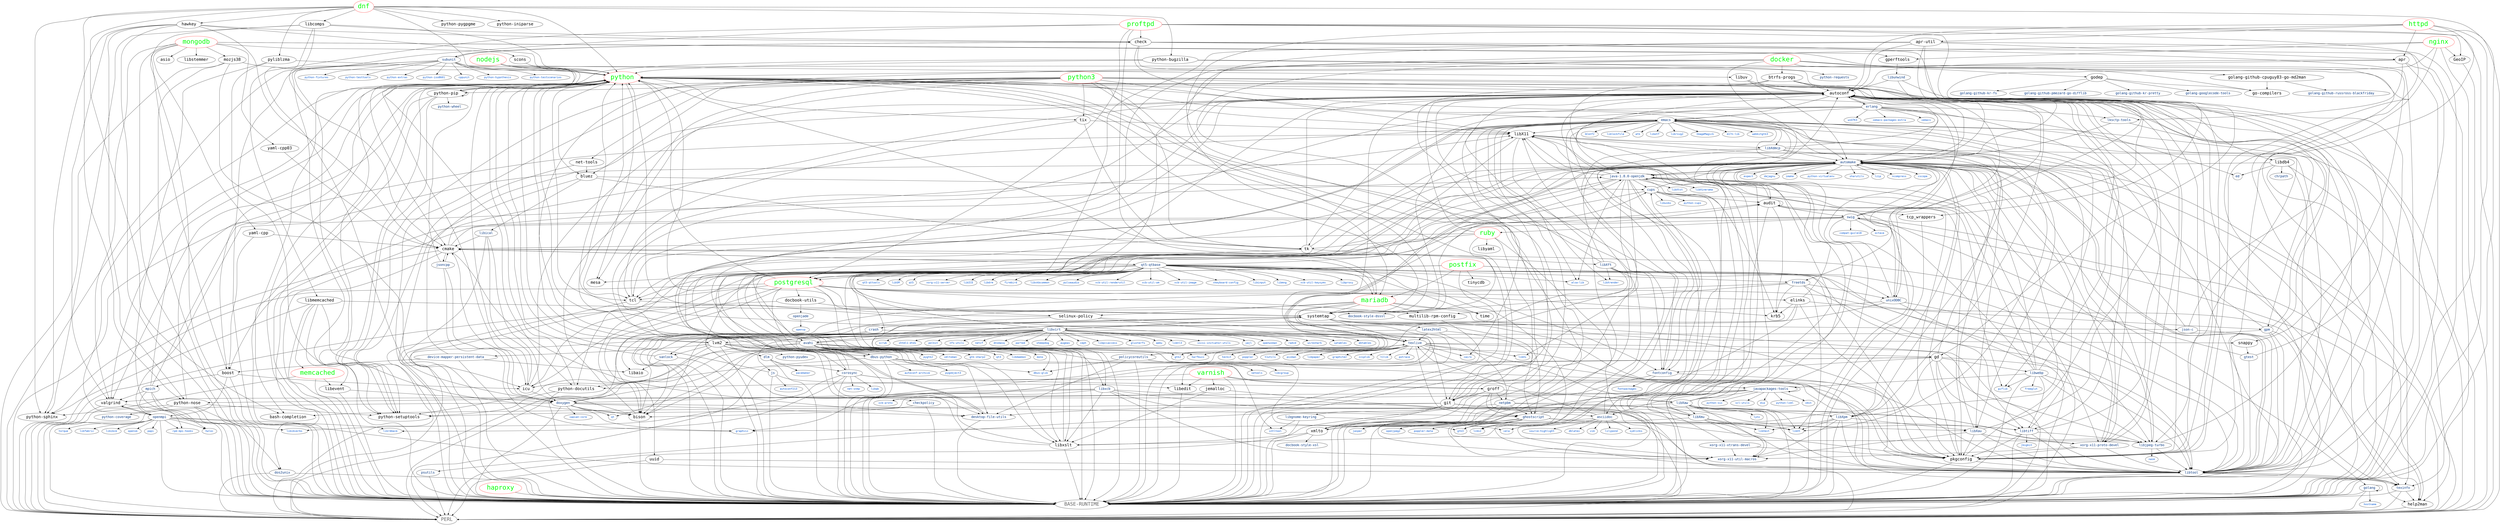 strict digraph G {
node [fontname=monospace];
	"nodejs" [color=red,fontcolor=green,fontsize=40];
	"python" [color=red,fontcolor=green,fontsize=40];
	"mongodb" [color=red,fontcolor=green,fontsize=40];
	"nginx" [color=red,fontcolor=green,fontsize=40];
	"mariadb" [color=red,fontcolor=green,fontsize=40];
	"ruby" [color=red,fontcolor=green,fontsize=40];
	"python3" [color=red,fontcolor=green,fontsize=40];
	"haproxy" [color=red,fontcolor=green,fontsize=40];
	"httpd" [color=red,fontcolor=green,fontsize=40];
	"varnish" [color=red,fontcolor=green,fontsize=40];
	"dnf" [color=red,fontcolor=green,fontsize=40];
	"postgresql" [color=red,fontcolor=green,fontsize=40];
	"postfix" [color=red,fontcolor=green,fontsize=40];
	"proftpd" [color=red,fontcolor=green,fontsize=40];
	"docker" [color=red,fontcolor=green,fontsize=40];
	"memcached" [color=red,fontcolor=green,fontsize=40];
	"BASE-RUNTIME" [fontcolor="#666666",fontsize=30];
	"haproxy" -> "BASE-RUNTIME";
	"haproxy" -> "BASE-RUNTIME";
	"haproxy" -> "BASE-RUNTIME";
	"haproxy" -> "BASE-RUNTIME";
	"haproxy" -> "BASE-RUNTIME";
	"httpd" -> "BASE-RUNTIME";
	"httpd" -> "BASE-RUNTIME";
	"autoconf" [fontsize=25];
	"httpd" -> "autoconf";
	"PERL" [fontcolor="#666666",fontsize=30];
	"httpd" -> "PERL";
	"apr" [fontsize=25];
	"httpd" -> "apr";
	"httpd" -> "BASE-RUNTIME";
	"httpd" -> "BASE-RUNTIME";
	"httpd" -> "BASE-RUNTIME";
	"pkgconfig" [fontsize=25];
	"httpd" -> "pkgconfig";
	"httpd" -> "PERL";
	"apr-util" [fontsize=25];
	"httpd" -> "apr-util";
	"httpd" -> "BASE-RUNTIME";
	"httpd" -> "BASE-RUNTIME";
	"httpd" -> "BASE-RUNTIME";
	"httpd" -> "BASE-RUNTIME";
	"xmlto" [fontsize=25];
	"httpd" -> "xmlto";
	"varnish" -> "BASE-RUNTIME";
	"varnish" -> "BASE-RUNTIME";
	"groff" [fontsize=25];
	"varnish" -> "groff";
	"libedit" [fontsize=25];
	"varnish" -> "libedit";
	"varnish" -> "BASE-RUNTIME";
	"varnish" -> "BASE-RUNTIME";
	"varnish" -> "pkgconfig";
	"varnish" -> "BASE-RUNTIME";
	"python-docutils" [fontsize=25];
	"varnish" -> "python-docutils";
	"jemalloc" [fontsize=25];
	"varnish" -> "jemalloc";
	"python-sphinx" [fontsize=25];
	"dnf" -> "python-sphinx";
	"python-pygpgme" [fontsize=25];
	"dnf" -> "python-pygpgme";
	"cmake" [fontsize=25];
	"dnf" -> "cmake";
	"libcomps" [fontsize=25];
	"dnf" -> "libcomps";
	"dnf" -> "python";
	"bash-completion" [fontsize=25];
	"dnf" -> "bash-completion";
	"dnf" -> "BASE-RUNTIME";
	"dnf" -> "BASE-RUNTIME";
	"pyliblzma" [fontsize=25];
	"dnf" -> "pyliblzma";
	"python-nose" [fontsize=25];
	"dnf" -> "python-nose";
	"hawkey" [fontsize=25];
	"dnf" -> "hawkey";
	"dnf" -> "BASE-RUNTIME";
	"python-iniparse" [fontsize=25];
	"dnf" -> "python-iniparse";
	"dnf" -> "BASE-RUNTIME";
	"python-bugzilla" [fontsize=25];
	"dnf" -> "python-bugzilla";
	"dnf" -> "BASE-RUNTIME";
	"krb5" [fontsize=25];
	"postgresql" -> "krb5";
	"postgresql" -> "PERL";
	"postgresql" -> "BASE-RUNTIME";
	"tcl" [fontsize=25];
	"postgresql" -> "tcl";
	"libxslt" [fontsize=25];
	"postgresql" -> "libxslt";
	"postgresql" -> "PERL";
	"uuid" [fontsize=25];
	"postgresql" -> "uuid";
	"postgresql" -> "BASE-RUNTIME";
	"postgresql" -> "BASE-RUNTIME";
	"postgresql" -> "PERL";
	"postgresql" -> "BASE-RUNTIME";
	"postgresql" -> "BASE-RUNTIME";
	"postgresql" -> "BASE-RUNTIME";
	"systemtap" [fontsize=25];
	"postgresql" -> "systemtap";
	"postgresql" -> "python";
	"postgresql" -> "BASE-RUNTIME";
	"postgresql" -> "BASE-RUNTIME";
	"postgresql" -> "BASE-RUNTIME";
	"multilib-rpm-config" [fontsize=25];
	"postgresql" -> "multilib-rpm-config";
	"postgresql" -> "BASE-RUNTIME";
	"postgresql" -> "BASE-RUNTIME";
	"postgresql" -> "BASE-RUNTIME";
	"docbook-utils" [fontsize=25];
	"postgresql" -> "docbook-utils";
	"postgresql" -> "BASE-RUNTIME";
	"postgresql" -> "BASE-RUNTIME";
	"bison" [fontsize=25];
	"postgresql" -> "bison";
	"elinks" [fontsize=25];
	"postgresql" -> "elinks";
	"help2man" [fontsize=25];
	"postgresql" -> "help2man";
	"postgresql" -> "BASE-RUNTIME";
	"postfix" -> "BASE-RUNTIME";
	"postfix" -> "BASE-RUNTIME";
	"postfix" -> "postgresql";
	"postfix" -> "PERL";
	"postfix" -> "BASE-RUNTIME";
	"postfix" -> "BASE-RUNTIME";
	"postfix" -> "BASE-RUNTIME";
	"postfix" -> "BASE-RUNTIME";
	"postfix" -> "BASE-RUNTIME";
	"postfix" -> "pkgconfig";
	"postfix" -> "BASE-RUNTIME";
	"postfix" -> "mariadb";
	"tinycdb" [fontsize=25];
	"postfix" -> "tinycdb";
	"icu" [fontsize=25];
	"postfix" -> "icu";
	"nodejs" -> "BASE-RUNTIME";
	"nodejs" -> "python";
	"nodejs" -> "BASE-RUNTIME";
	"nodejs" -> "BASE-RUNTIME";
	"libuv" [fontsize=25];
	"nodejs" -> "libuv";
	"nodejs" -> "icu";
	"python" -> "BASE-RUNTIME";
	"python" -> "BASE-RUNTIME";
	"libX11" [fontsize=25];
	"python" -> "libX11";
	"valgrind" [fontsize=25];
	"python" -> "valgrind";
	"python" -> "tcl";
	"bluez" [fontsize=25];
	"python" -> "bluez";
	"python" -> "BASE-RUNTIME";
	"python" -> "BASE-RUNTIME";
	"mesa" [fontsize=25];
	"python" -> "mesa";
	"python" -> "BASE-RUNTIME";
	"tix" [fontsize=25];
	"python" -> "tix";
	"python" -> "BASE-RUNTIME";
	"python" -> "pkgconfig";
	"tk" [fontsize=25];
	"python" -> "tk";
	"python" -> "BASE-RUNTIME";
	"python-setuptools" [fontsize=25];
	"python" -> "python-setuptools";
	"python" -> "systemtap";
	"python" -> "BASE-RUNTIME";
	"python" -> "BASE-RUNTIME";
	"python" -> "BASE-RUNTIME";
	"python" -> "BASE-RUNTIME";
	"python" -> "BASE-RUNTIME";
	"python-pip" [fontsize=25];
	"python" -> "python-pip";
	"python" -> "BASE-RUNTIME";
	"python" -> "BASE-RUNTIME";
	"python" -> "autoconf";
	"python" -> "BASE-RUNTIME";
	"asio" [fontsize=25];
	"mongodb" -> "asio";
	"mongodb" -> "BASE-RUNTIME";
	"mongodb" -> "BASE-RUNTIME";
	"mongodb" -> "BASE-RUNTIME";
	"mongodb" -> "valgrind";
	"mongodb" -> "BASE-RUNTIME";
	"yaml-cpp03" [fontsize=25];
	"mongodb" -> "yaml-cpp03";
	"mongodb" -> "BASE-RUNTIME";
	"mongodb" -> "BASE-RUNTIME";
	"scons" [fontsize=25];
	"mongodb" -> "scons";
	"snappy" [fontsize=25];
	"mongodb" -> "snappy";
	"libstemmer" [fontsize=25];
	"mongodb" -> "libstemmer";
	"yaml-cpp" [fontsize=25];
	"mongodb" -> "yaml-cpp";
	"gperftools" [fontsize=25];
	"mongodb" -> "gperftools";
	"boost" [fontsize=25];
	"mongodb" -> "boost";
	"mozjs38" [fontsize=25];
	"mongodb" -> "mozjs38";
	"nginx" -> "BASE-RUNTIME";
	"nginx" -> "BASE-RUNTIME";
	"GeoIP" [fontsize=25];
	"nginx" -> "GeoIP";
	"nginx" -> "BASE-RUNTIME";
	"nginx" -> "BASE-RUNTIME";
	"nginx" -> "PERL";
	"gd" [fontsize=25];
	"nginx" -> "gd";
	"nginx" -> "gperftools";
	"nginx" -> "libxslt";
	"memcached" -> "PERL";
	"memcached" -> "PERL";
	"memcached" -> "BASE-RUNTIME";
	"memcached" -> "BASE-RUNTIME";
	"libevent" [fontsize=25];
	"memcached" -> "libevent";
	"memcached" -> "PERL";
	"audit" [fontsize=25];
	"docker" -> "audit";
	"docker" -> "BASE-RUNTIME";
	"git" [fontsize=25];
	"docker" -> "git";
	"godep" [fontsize=25];
	"docker" -> "godep";
	"docker" -> "BASE-RUNTIME";
	"golang-github-cpuguy83-go-md2man" [fontsize=25];
	"docker" -> "golang-github-cpuguy83-go-md2man";
	"lvm2" [fontsize=25];
	"docker" -> "lvm2";
	"docker" -> "BASE-RUNTIME";
	"go-compilers" [fontsize=25];
	"docker" -> "go-compilers";
	"docker" -> "BASE-RUNTIME";
	"btrfs-progs" [fontsize=25];
	"docker" -> "btrfs-progs";
	"docker" -> "BASE-RUNTIME";
	"selinux-policy" [fontsize=25];
	"docker" -> "selinux-policy";
	"docker" -> "BASE-RUNTIME";
	"mariadb" -> "PERL";
	"mariadb" -> "PERL";
	"mariadb" -> "PERL";
	"mariadb" -> "BASE-RUNTIME";
	"mariadb" -> "BASE-RUNTIME";
	"mariadb" -> "PERL";
	"mariadb" -> "cmake";
	"mariadb" -> "PERL";
	"mariadb" -> "PERL";
	"mariadb" -> "BASE-RUNTIME";
	"mariadb" -> "BASE-RUNTIME";
	"libaio" [fontsize=25];
	"mariadb" -> "libaio";
	"mariadb" -> "PERL";
	"mariadb" -> "systemtap";
	"mariadb" -> "BASE-RUNTIME";
	"mariadb" -> "PERL";
	"mariadb" -> "PERL";
	"mariadb" -> "PERL";
	"mariadb" -> "multilib-rpm-config";
	"mariadb" -> "selinux-policy";
	"mariadb" -> "libedit";
	"mariadb" -> "BASE-RUNTIME";
	"mariadb" -> "BASE-RUNTIME";
	"time" [fontsize=25];
	"mariadb" -> "time";
	"ruby" -> "BASE-RUNTIME";
	"ruby" -> "git";
	"ruby" -> "cmake";
	"libyaml" [fontsize=25];
	"ruby" -> "libyaml";
	"ruby" -> "BASE-RUNTIME";
	"ruby" -> "systemtap";
	"ruby" -> "tk";
	"ruby" -> "BASE-RUNTIME";
	"ruby" -> "BASE-RUNTIME";
	"ruby" -> "autoconf";
	"ruby" -> "BASE-RUNTIME";
	"python3" -> "BASE-RUNTIME";
	"python3" -> "BASE-RUNTIME";
	"python3" -> "BASE-RUNTIME";
	"python3" -> "libX11";
	"python3" -> "valgrind";
	"python3" -> "BASE-RUNTIME";
	"python3" -> "tcl";
	"python3" -> "bluez";
	"python3" -> "BASE-RUNTIME";
	"python3" -> "BASE-RUNTIME";
	"python3" -> "mesa";
	"python3" -> "BASE-RUNTIME";
	"python3" -> "tix";
	"python3" -> "BASE-RUNTIME";
	"python3" -> "pkgconfig";
	"python3" -> "tk";
	"python3" -> "BASE-RUNTIME";
	"python3" -> "python-setuptools";
	"python3" -> "systemtap";
	"python3" -> "BASE-RUNTIME";
	"python3" -> "BASE-RUNTIME";
	"python3" -> "BASE-RUNTIME";
	"python3" -> "BASE-RUNTIME";
	"libdb4" [fontsize=25];
	"python3" -> "libdb4";
	"python3" -> "python-pip";
	"python3" -> "BASE-RUNTIME";
	"python3" -> "BASE-RUNTIME";
	"net-tools" [fontsize=25];
	"python3" -> "net-tools";
	"python3" -> "autoconf";
	"python3" -> "BASE-RUNTIME";
	"proftpd" -> "BASE-RUNTIME";
	"proftpd" -> "BASE-RUNTIME";
	"proftpd" -> "BASE-RUNTIME";
	"proftpd" -> "postgresql";
	"proftpd" -> "PERL";
	"proftpd" -> "BASE-RUNTIME";
	"proftpd" -> "GeoIP";
	"proftpd" -> "BASE-RUNTIME";
	"tcp_wrappers" [fontsize=25];
	"proftpd" -> "tcp_wrappers";
	"proftpd" -> "pkgconfig";
	"proftpd" -> "BASE-RUNTIME";
	"check" [fontsize=25];
	"proftpd" -> "check";
	"proftpd" -> "PERL";
	"proftpd" -> "BASE-RUNTIME";
	"proftpd" -> "BASE-RUNTIME";
	"proftpd" -> "mariadb";
	"proftpd" -> "BASE-RUNTIME";
	"libmemcached" [fontsize=25];
	"proftpd" -> "libmemcached";
	"proftpd" -> "BASE-RUNTIME";
	"lvm2" -> "BASE-RUNTIME";
	"lvm2" -> "python-setuptools";
	"lvm2" -> "BASE-RUNTIME";
	"lvm2" -> "BASE-RUNTIME";
	"lvm2" -> "BASE-RUNTIME";
	"python-pyudev" [fontcolor="#003380",fontsize=20];
	"lvm2" -> "python-pyudev";
	"device-mapper-persistent-data" [fontcolor="#003380",fontsize=20];
	"lvm2" -> "device-mapper-persistent-data";
	"lvm2" -> "pkgconfig";
	"dlm" [fontcolor="#003380",fontsize=20];
	"lvm2" -> "dlm";
	"lvm2" -> "python";
	"lvm2" -> "BASE-RUNTIME";
	"corosync" [fontcolor="#003380",fontsize=20];
	"lvm2" -> "corosync";
	"dbus-python" [fontcolor="#003380",fontsize=20];
	"lvm2" -> "dbus-python";
	"sanlock" [fontcolor="#003380",fontsize=20];
	"lvm2" -> "sanlock";
	"lvm2" -> "BASE-RUNTIME";
	"lvm2" -> "BASE-RUNTIME";
	"lvm2" -> "BASE-RUNTIME";
	"apr" -> "python";
	"apr" -> "BASE-RUNTIME";
	"apr" -> "autoconf";
	"libtool" [fontcolor="#003380",fontsize=20];
	"apr" -> "libtool";
	"lksctp-tools" [fontcolor="#003380",fontsize=20];
	"apr" -> "lksctp-tools";
	"hawkey" -> "python-sphinx";
	"hawkey" -> "BASE-RUNTIME";
	"hawkey" -> "BASE-RUNTIME";
	"hawkey" -> "cmake";
	"hawkey" -> "BASE-RUNTIME";
	"hawkey" -> "python";
	"hawkey" -> "BASE-RUNTIME";
	"hawkey" -> "valgrind";
	"hawkey" -> "python-nose";
	"hawkey" -> "BASE-RUNTIME";
	"hawkey" -> "check";
	"hawkey" -> "BASE-RUNTIME";
	"libXdmcp" [fontcolor="#003380",fontsize=20];
	"libX11" -> "libXdmcp";
	"xorg-x11-util-macros" [fontcolor="#003380",fontsize=20];
	"libX11" -> "xorg-x11-util-macros";
	"xorg-x11-proto-devel" [fontcolor="#003380",fontsize=20];
	"libX11" -> "xorg-x11-proto-devel";
	"libxcb" [fontcolor="#003380",fontsize=20];
	"libX11" -> "libxcb";
	"xorg-x11-xtrans-devel" [fontcolor="#003380",fontsize=20];
	"libX11" -> "xorg-x11-xtrans-devel";
	"libX11" -> "PERL";
	"libXau" [fontcolor="#003380",fontsize=20];
	"libX11" -> "libXau";
	"tcp_wrappers" -> "BASE-RUNTIME";
	"audit" -> "krb5";
	"audit" -> "audit";
	"audit" -> "BASE-RUNTIME";
	"audit" -> "BASE-RUNTIME";
	"audit" -> "python";
	"swig" [fontcolor="#003380",fontsize=20];
	"audit" -> "swig";
	"audit" -> "tcp_wrappers";
	"golang" [fontcolor="#003380",fontsize=20];
	"audit" -> "golang";
	"audit" -> "BASE-RUNTIME";
	"audit" -> "BASE-RUNTIME";
	"audit" -> "BASE-RUNTIME";
	"tcl" -> "BASE-RUNTIME";
	"tcl" -> "systemtap";
	"tcl" -> "autoconf";
	"gd" -> "BASE-RUNTIME";
	"gd" -> "libX11";
	"gd" -> "PERL";
	"libtiff" [fontcolor="#003380",fontsize=20];
	"gd" -> "libtiff";
	"libjpeg-turbo" [fontcolor="#003380",fontsize=20];
	"gd" -> "libjpeg-turbo";
	"gd" -> "BASE-RUNTIME";
	"gd" -> "pkgconfig";
	"gd" -> "BASE-RUNTIME";
	"gd" -> "PERL";
	"gd" -> "BASE-RUNTIME";
	"libXpm" [fontcolor="#003380",fontsize=20];
	"gd" -> "libXpm";
	"libwebp" [fontcolor="#003380",fontsize=20];
	"gd" -> "libwebp";
	"gd" -> "libtool";
	"fontconfig" [fontcolor="#003380",fontsize=20];
	"gd" -> "fontconfig";
	"python-nose" -> "python-sphinx";
	"python-nose" -> "python-setuptools";
	"python-nose" -> "python";
	"python-coverage" [fontcolor="#003380",fontsize=20];
	"python-nose" -> "python-coverage";
	"dos2unix" [fontcolor="#003380",fontsize=20];
	"python-nose" -> "dos2unix";
	"python-nose" -> "BASE-RUNTIME";
	"libunwind" [fontcolor="#003380",fontsize=20];
	"gperftools" -> "libunwind";
	"libxslt" -> "python";
	"libxslt" -> "BASE-RUNTIME";
	"libxslt" -> "autoconf";
	"libxslt" -> "BASE-RUNTIME";
	"automake" [fontcolor="#003380",fontsize=20];
	"libxslt" -> "automake";
	"jemalloc" -> "libxslt";
	"jemalloc" -> "valgrind";
	"jemalloc" -> "PERL";
	"subunit" [fontcolor="#003380",fontsize=20];
	"check" -> "subunit";
	"check" -> "pkgconfig";
	"check" -> "automake";
	"check" -> "libtool";
	"check" -> "autoconf";
	"texinfo" [fontcolor="#003380",fontsize=20];
	"check" -> "texinfo";
	"git" -> "BASE-RUNTIME";
	"git" -> "BASE-RUNTIME";
	"git" -> "BASE-RUNTIME";
	"git" -> "PERL";
	"libgnome-keyring" [fontcolor="#003380",fontsize=20];
	"git" -> "libgnome-keyring";
	"git" -> "python";
	"git" -> "BASE-RUNTIME";
	"asciidoc" [fontcolor="#003380",fontsize=20];
	"git" -> "asciidoc";
	"git" -> "BASE-RUNTIME";
	"git" -> "BASE-RUNTIME";
	"git" -> "PERL";
	"emacs" [fontcolor="#003380",fontsize=20];
	"git" -> "emacs";
	"git" -> "bash-completion";
	"git" -> "BASE-RUNTIME";
	"desktop-file-utils" [fontcolor="#003380",fontsize=20];
	"git" -> "desktop-file-utils";
	"git" -> "BASE-RUNTIME";
	"git" -> "PERL";
	"git" -> "PERL";
	"git" -> "xmlto";
	"cmake" -> "python-sphinx";
	"cmake" -> "BASE-RUNTIME";
	"cmake" -> "BASE-RUNTIME";
	"cmake" -> "BASE-RUNTIME";
	"cmake" -> "libX11";
	"cmake" -> "BASE-RUNTIME";
	"jsoncpp" [fontcolor="#003380",fontsize=20];
	"cmake" -> "jsoncpp";
	"cmake" -> "BASE-RUNTIME";
	"cmake" -> "BASE-RUNTIME";
	"cmake" -> "emacs";
	"cmake" -> "desktop-file-utils";
	"cmake" -> "BASE-RUNTIME";
	"cmake" -> "BASE-RUNTIME";
	"cmake" -> "BASE-RUNTIME";
	"qt5-qtbase" [fontcolor="#003380",fontsize=20];
	"cmake" -> "qt5-qtbase";
	"uuid" -> "PERL";
	"uuid" -> "PERL";
	"uuid" -> "PERL";
	"uuid" -> "PERL";
	"uuid" -> "libtool";
	"uuid" -> "PERL";
	"golang-github-russross-blackfriday" [fontcolor="#003380",fontsize=20];
	"golang-github-cpuguy83-go-md2man" -> "golang-github-russross-blackfriday";
	"golang-github-cpuguy83-go-md2man" -> "go-compilers";
	"libcomps" -> "python-sphinx";
	"libcomps" -> "BASE-RUNTIME";
	"doxygen" [fontcolor="#003380",fontsize=20];
	"libcomps" -> "doxygen";
	"libcomps" -> "cmake";
	"libcomps" -> "python";
	"libcomps" -> "BASE-RUNTIME";
	"libcomps" -> "BASE-RUNTIME";
	"libcomps" -> "check";
	"libcomps" -> "BASE-RUNTIME";
	"yaml-cpp03" -> "cmake";
	"pkgconfig" -> "BASE-RUNTIME";
	"pkgconfig" -> "autoconf";
	"pkgconfig" -> "libtool";
	"pkgconfig" -> "BASE-RUNTIME";
	"pkgconfig" -> "automake";
	"btrfs-progs" -> "BASE-RUNTIME";
	"btrfs-progs" -> "BASE-RUNTIME";
	"btrfs-progs" -> "asciidoc";
	"btrfs-progs" -> "BASE-RUNTIME";
	"btrfs-progs" -> "BASE-RUNTIME";
	"btrfs-progs" -> "BASE-RUNTIME";
	"btrfs-progs" -> "autoconf";
	"btrfs-progs" -> "xmlto";
	"btrfs-progs" -> "automake";
	"scons" -> "python";
	"gtest" [fontcolor="#003380",fontsize=20];
	"snappy" -> "gtest";
	"tk" -> "autoconf";
	"tk" -> "tcl";
	"tk" -> "libX11";
	"libXft" [fontcolor="#003380",fontsize=20];
	"tk" -> "libXft";
	"groff" -> "git";
	"libXmu" [fontcolor="#003380",fontsize=20];
	"groff" -> "libXmu";
	"psutils" [fontcolor="#003380",fontsize=20];
	"groff" -> "psutils";
	"netpbm" [fontcolor="#003380",fontsize=20];
	"groff" -> "netpbm";
	"ghostscript" [fontcolor="#003380",fontsize=20];
	"groff" -> "ghostscript";
	"libXaw" [fontcolor="#003380",fontsize=20];
	"groff" -> "libXaw";
	"boost" -> "BASE-RUNTIME";
	"boost" -> "python";
	"boost" -> "BASE-RUNTIME";
	"boost" -> "BASE-RUNTIME";
	"boost" -> "BASE-RUNTIME";
	"openmpi" [fontcolor="#003380",fontsize=20];
	"boost" -> "openmpi";
	"boost" -> "icu";
	"mpich" [fontcolor="#003380",fontsize=20];
	"boost" -> "mpich";
	"boost" -> "BASE-RUNTIME";
	"xmlto" -> "BASE-RUNTIME";
	"xmlto" -> "BASE-RUNTIME";
	"docbook-style-xsl" [fontcolor="#003380",fontsize=20];
	"xmlto" -> "docbook-style-xsl";
	"xmlto" -> "libxslt";
	"libmemcached" -> "python-sphinx";
	"libmemcached" -> "BASE-RUNTIME";
	"libmemcached" -> "systemtap";
	"libmemcached" -> "BASE-RUNTIME";
	"libmemcached" -> "bison";
	"libmemcached" -> "libevent";
	"libmemcached" -> "memcached";
	"yaml-cpp" -> "cmake";
	"yaml-cpp" -> "boost";
	"systemtap" -> "BASE-RUNTIME";
	"systemtap" -> "ghostscript";
	"crash" [fontcolor="#003380",fontsize=20];
	"systemtap" -> "crash";
	"latex2html" [fontcolor="#003380",fontsize=20];
	"systemtap" -> "latex2html";
	"systemtap" -> "BASE-RUNTIME";
	"systemtap" -> "BASE-RUNTIME";
	"systemtap" -> "BASE-RUNTIME";
	"systemtap" -> "BASE-RUNTIME";
	"systemtap" -> "pkgconfig";
	"systemtap" -> "BASE-RUNTIME";
	"libvirt" [fontcolor="#003380",fontsize=20];
	"systemtap" -> "libvirt";
	"systemtap" -> "BASE-RUNTIME";
	"json-c" [fontcolor="#003380",fontsize=20];
	"systemtap" -> "json-c";
	"systemtap" -> "emacs";
	"java-1.8.0-openjdk" [fontcolor="#003380",fontsize=20];
	"systemtap" -> "java-1.8.0-openjdk";
	"javapackages-tools" [fontcolor="#003380",fontsize=20];
	"systemtap" -> "javapackages-tools";
	"avahi" [fontcolor="#003380",fontsize=20];
	"systemtap" -> "avahi";
	"systemtap" -> "BASE-RUNTIME";
	"systemtap" -> "BASE-RUNTIME";
	"systemtap" -> "BASE-RUNTIME";
	"texlive" [fontcolor="#003380",fontsize=20];
	"systemtap" -> "texlive";
	"elinks" -> "krb5";
	"gpm" [fontcolor="#003380",fontsize=20];
	"elinks" -> "gpm";
	"elinks" -> "BASE-RUNTIME";
	"elinks" -> "BASE-RUNTIME";
	"elinks" -> "BASE-RUNTIME";
	"elinks" -> "BASE-RUNTIME";
	"elinks" -> "BASE-RUNTIME";
	"elinks" -> "pkgconfig";
	"js" [fontcolor="#003380",fontsize=20];
	"elinks" -> "js";
	"elinks" -> "BASE-RUNTIME";
	"elinks" -> "automake";
	"GeoIP" -> "BASE-RUNTIME";
	"GeoIP" -> "BASE-RUNTIME";
	"GeoIP" -> "BASE-RUNTIME";
	"GeoIP" -> "BASE-RUNTIME";
	"GeoIP" -> "BASE-RUNTIME";
	"pyliblzma" -> "python";
	"pyliblzma" -> "BASE-RUNTIME";
	"pyliblzma" -> "python-setuptools";
	"apr-util" -> "BASE-RUNTIME";
	"apr-util" -> "mariadb";
	"apr-util" -> "postgresql";
	"apr-util" -> "BASE-RUNTIME";
	"apr-util" -> "apr";
	"unixODBC" [fontcolor="#003380",fontsize=20];
	"apr-util" -> "unixODBC";
	"apr-util" -> "BASE-RUNTIME";
	"apr-util" -> "BASE-RUNTIME";
	"apr-util" -> "autoconf";
	"apr-util" -> "BASE-RUNTIME";
	"apr-util" -> "BASE-RUNTIME";
	"freetds" [fontcolor="#003380",fontsize=20];
	"apr-util" -> "freetds";
	"apr-util" -> "BASE-RUNTIME";
	"python-docutils" -> "python";
	"python-docutils" -> "python-setuptools";
	"python-docutils" -> "BASE-RUNTIME";
	"libevent" -> "doxygen";
	"libevent" -> "BASE-RUNTIME";
	"multilib-rpm-config" -> "BASE-RUNTIME";
	"tix" -> "tcl";
	"tix" -> "libX11";
	"tix" -> "tk";
	"selinux-policy" -> "BASE-RUNTIME";
	"selinux-policy" -> "python";
	"selinux-policy" -> "BASE-RUNTIME";
	"checkpolicy" [fontcolor="#003380",fontsize=20];
	"selinux-policy" -> "checkpolicy";
	"selinux-policy" -> "BASE-RUNTIME";
	"policycoreutils" [fontcolor="#003380",fontsize=20];
	"selinux-policy" -> "policycoreutils";
	"docbook-style-dsssl" [fontcolor="#003380",fontsize=20];
	"docbook-utils" -> "docbook-style-dsssl";
	"docbook-utils" -> "PERL";
	"openjade" [fontcolor="#003380",fontsize=20];
	"docbook-utils" -> "openjade";
	"docbook-utils" -> "PERL";
	"ed" [fontcolor="#003380",fontsize=20];
	"libdb4" -> "ed";
	"chrpath" [fontcolor="#003380",fontsize=20];
	"libdb4" -> "chrpath";
	"libdb4" -> "PERL";
	"libdb4" -> "PERL";
	"libdb4" -> "libtool";
	"libdb4" -> "BASE-RUNTIME";
	"libdb4" -> "java-1.8.0-openjdk";
	"golang-googlecode-tools" [fontcolor="#003380",fontsize=20];
	"godep" -> "golang-googlecode-tools";
	"golang-github-kr-fs" [fontcolor="#003380",fontsize=20];
	"godep" -> "golang-github-kr-fs";
	"golang-github-pmezard-go-difflib" [fontcolor="#003380",fontsize=20];
	"godep" -> "golang-github-pmezard-go-difflib";
	"golang-github-kr-pretty" [fontcolor="#003380",fontsize=20];
	"godep" -> "golang-github-kr-pretty";
	"godep" -> "go-compilers";
	"libedit" -> "BASE-RUNTIME";
	"python-pip" -> "python-setuptools";
	"python-pip" -> "python-pip";
	"python-pip" -> "bash-completion";
	"python-pip" -> "python";
	"python-wheel" [fontcolor="#003380",fontsize=20];
	"python-pip" -> "python-wheel";
	"python-pip" -> "BASE-RUNTIME";
	"valgrind" -> "BASE-RUNTIME";
	"valgrind" -> "BASE-RUNTIME";
	"valgrind" -> "PERL";
	"valgrind" -> "BASE-RUNTIME";
	"valgrind" -> "PERL";
	"valgrind" -> "BASE-RUNTIME";
	"valgrind" -> "openmpi";
	"valgrind" -> "BASE-RUNTIME";
	"libuv" -> "autoconf";
	"libuv" -> "libtool";
	"libuv" -> "automake";
	"bluez" -> "BASE-RUNTIME";
	"bluez" -> "git";
	"bluez" -> "BASE-RUNTIME";
	"bluez" -> "BASE-RUNTIME";
	"bluez" -> "BASE-RUNTIME";
	"cups" [fontcolor="#003380",fontsize=20];
	"bluez" -> "cups";
	"libical" [fontcolor="#003380",fontsize=20];
	"bluez" -> "libical";
	"bison" -> "BASE-RUNTIME";
	"bison" -> "autoconf";
	"bison" -> "BASE-RUNTIME";
	"icu" -> "python";
	"icu" -> "autoconf";
	"icu" -> "doxygen";
	"net-tools" -> "BASE-RUNTIME";
	"net-tools" -> "BASE-RUNTIME";
	"net-tools" -> "bluez";
	"net-tools" -> "BASE-RUNTIME";
	"help2man" -> "PERL";
	"help2man" -> "PERL";
	"help2man" -> "PERL";
	"help2man" -> "PERL";
	"python-bugzilla" -> "python";
	"python-bugzilla" -> "python-setuptools";
	"python-requests" [fontcolor="#003380",fontsize=20];
	"python-bugzilla" -> "python-requests";
	"python-bugzilla" -> "BASE-RUNTIME";
	"autoconf" -> "PERL";
	"autoconf" -> "PERL";
	"autoconf" -> "BASE-RUNTIME";
	"autoconf" -> "PERL";
	"autoconf" -> "BASE-RUNTIME";
	"autoconf" -> "emacs";
	"autoconf" -> "help2man";
	"erlang" [fontcolor="#003380",fontsize=20];
	"autoconf" -> "erlang";
	"mozjs38" -> "BASE-RUNTIME";
	"mozjs38" -> "BASE-RUNTIME";
	"mozjs38" -> "python";
	"mozjs38" -> "BASE-RUNTIME";
	"mozjs38" -> "PERL";
	"mozjs38" -> "BASE-RUNTIME";
	"mozjs38" -> "BASE-RUNTIME";
	"mozjs38" -> "icu";
	"libtool" -> "autoconf";
	"libtool" -> "BASE-RUNTIME";
	"libtool" -> "help2man";
	"libtool" -> "texinfo";
	"libtool" -> "automake";
	"libXmu" -> "autoconf";
	"libXmu" -> "libX11";
	"libXmu" -> "xorg-x11-util-macros";
	"libXmu" -> "automake";
	"libXmu" -> "libtool";
	"libXt" [fontcolor="#0055d4",fontsize=16];
	"libXmu" -> "libXt";
	"libXext" [fontcolor="#0055d4",fontsize=16];
	"libXmu" -> "libXext";
	"libXmu" -> "xmlto";
	"libxcb" -> "doxygen";
	"libxcb" -> "pkgconfig";
	"libxcb" -> "xorg-x11-util-macros";
	"graphviz" [fontcolor="#0055d4",fontsize=16];
	"libxcb" -> "graphviz";
	"libxcb" -> "libtool";
	"libxcb" -> "libxslt";
	"xcb-proto" [fontcolor="#0055d4",fontsize=16];
	"libxcb" -> "xcb-proto";
	"libxcb" -> "libXau";
	"json-c" -> "autoconf";
	"json-c" -> "libtool";
	"json-c" -> "automake";
	"lksctp-tools" -> "autoconf";
	"lksctp-tools" -> "libtool";
	"lksctp-tools" -> "automake";
	"checkpolicy" -> "BASE-RUNTIME";
	"checkpolicy" -> "BASE-RUNTIME";
	"checkpolicy" -> "BASE-RUNTIME";
	"checkpolicy" -> "BASE-RUNTIME";
	"checkpolicy" -> "bison";
	"golang" -> "BASE-RUNTIME";
	"golang" -> "golang";
	"golang" -> "BASE-RUNTIME";
	"hostname" [fontcolor="#0055d4",fontsize=16];
	"golang" -> "hostname";
	"golang" -> "PERL";
	"symlinks" [fontcolor="#0055d4",fontsize=16];
	"asciidoc" -> "symlinks";
	"asciidoc" -> "python";
	"asciidoc" -> "graphviz";
	"asciidoc" -> "libxslt";
	"source-highlight" [fontcolor="#0055d4",fontsize=16];
	"asciidoc" -> "source-highlight";
	"dblatex" [fontcolor="#0055d4",fontsize=16];
	"asciidoc" -> "dblatex";
	"vim" [fontcolor="#0055d4",fontsize=16];
	"asciidoc" -> "vim";
	"lilypond" [fontcolor="#0055d4",fontsize=16];
	"asciidoc" -> "lilypond";
	"asciidoc" -> "texlive";
	"jsoncpp" -> "python";
	"jsoncpp" -> "doxygen";
	"jsoncpp" -> "cmake";
	"jsoncpp" -> "graphviz";
	"libwebp" -> "libjpeg-turbo";
	"libwebp" -> "swig";
	"libwebp" -> "libtiff";
	"libwebp" -> "automake";
	"giflib" [fontcolor="#0055d4",fontsize=16];
	"libwebp" -> "giflib";
	"libwebp" -> "libtool";
	"libwebp" -> "javapackages-tools";
	"libwebp" -> "BASE-RUNTIME";
	"libwebp" -> "autoconf";
	"freeglut" [fontcolor="#0055d4",fontsize=16];
	"libwebp" -> "freeglut";
	"libwebp" -> "java-1.8.0-openjdk";
	"automake" -> "PERL";
	"expect" [fontcolor="#0055d4",fontsize=16];
	"automake" -> "expect";
	"automake" -> "PERL";
	"automake" -> "texinfo";
	"dejagnu" [fontcolor="#0055d4",fontsize=16];
	"automake" -> "dejagnu";
	"automake" -> "BASE-RUNTIME";
	"imake" [fontcolor="#0055d4",fontsize=16];
	"automake" -> "imake";
	"automake" -> "PERL";
	"automake" -> "BASE-RUNTIME";
	"automake" -> "automake";
	"automake" -> "emacs";
	"python-virtualenv" [fontcolor="#0055d4",fontsize=16];
	"automake" -> "python-virtualenv";
	"sharutils" [fontcolor="#0055d4",fontsize=16];
	"automake" -> "sharutils";
	"automake" -> "BASE-RUNTIME";
	"vala" [fontcolor="#0055d4",fontsize=16];
	"automake" -> "vala";
	"lzip" [fontcolor="#0055d4",fontsize=16];
	"automake" -> "lzip";
	"automake" -> "libtool";
	"automake" -> "python-docutils";
	"ncompress" [fontcolor="#0055d4",fontsize=16];
	"automake" -> "ncompress";
	"automake" -> "java-1.8.0-openjdk";
	"cscope" [fontcolor="#0055d4",fontsize=16];
	"automake" -> "cscope";
	"automake" -> "bison";
	"automake" -> "help2man";
	"automake" -> "autoconf";
	"automake" -> "texlive";
	"texinfo" -> "PERL";
	"texinfo" -> "BASE-RUNTIME";
	"texinfo" -> "PERL";
	"texinfo" -> "BASE-RUNTIME";
	"texinfo" -> "PERL";
	"texinfo" -> "help2man";
	"texinfo" -> "PERL";
	"texinfo" -> "PERL";
	"dos2unix" -> "PERL";
	"dos2unix" -> "BASE-RUNTIME";
	"unixODBC" -> "BASE-RUNTIME";
	"unixODBC" -> "automake";
	"unixODBC" -> "libtool";
	"unixODBC" -> "multilib-rpm-config";
	"unixODBC" -> "bison";
	"unixODBC" -> "BASE-RUNTIME";
	"unixODBC" -> "autoconf";
	"gpm" -> "bison";
	"gpm" -> "BASE-RUNTIME";
	"gpm" -> "BASE-RUNTIME";
	"gpm" -> "BASE-RUNTIME";
	"gpm" -> "automake";
	"gpm" -> "BASE-RUNTIME";
	"gpm" -> "BASE-RUNTIME";
	"gpm" -> "libtool";
	"gpm" -> "autoconf";
	"gpm" -> "texinfo";
	"cups" -> "krb5";
	"libusbx" [fontcolor="#0055d4",fontsize=16];
	"cups" -> "libusbx";
	"cups" -> "BASE-RUNTIME";
	"python-cups" [fontcolor="#0055d4",fontsize=16];
	"cups" -> "python-cups";
	"cups" -> "BASE-RUNTIME";
	"cups" -> "pkgconfig";
	"cups" -> "automake";
	"cups" -> "BASE-RUNTIME";
	"cups" -> "audit";
	"cups" -> "BASE-RUNTIME";
	"cups" -> "avahi";
	"cups" -> "BASE-RUNTIME";
	"cups" -> "BASE-RUNTIME";
	"cups" -> "BASE-RUNTIME";
	"libgnome-keyring" -> "BASE-RUNTIME";
	"intltool" [fontcolor="#0055d4",fontsize=16];
	"libgnome-keyring" -> "intltool";
	"libgnome-keyring" -> "BASE-RUNTIME";
	"libgnome-keyring" -> "BASE-RUNTIME";
	"libgnome-keyring" -> "BASE-RUNTIME";
	"libgnome-keyring" -> "vala";
	"dlm" -> "BASE-RUNTIME";
	"dlm" -> "BASE-RUNTIME";
	"pacemaker" [fontcolor="#0055d4",fontsize=16];
	"dlm" -> "pacemaker";
	"dlm" -> "corosync";
	"dlm" -> "BASE-RUNTIME";
	"fontconfig" -> "BASE-RUNTIME";
	"fontconfig" -> "BASE-RUNTIME";
	"fontpackages" [fontcolor="#0055d4",fontsize=16];
	"fontconfig" -> "fontpackages";
	"fontconfig" -> "automake";
	"fontconfig" -> "libtool";
	"fontconfig" -> "autoconf";
	"gtest" -> "python";
	"gtest" -> "cmake";
	"gtest" -> "libtool";
	"hwloc" [fontcolor="#0055d4",fontsize=16];
	"openmpi" -> "hwloc";
	"openmpi" -> "BASE-RUNTIME";
	"papi" [fontcolor="#0055d4",fontsize=16];
	"openmpi" -> "papi";
	"openmpi" -> "PERL";
	"openmpi" -> "python";
	"torque" [fontcolor="#0055d4",fontsize=16];
	"openmpi" -> "torque";
	"rpm-mpi-hooks" [fontcolor="#0055d4",fontsize=16];
	"openmpi" -> "rpm-mpi-hooks";
	"libfabric" [fontcolor="#0055d4",fontsize=16];
	"openmpi" -> "libfabric";
	"libibverbs" [fontcolor="#0055d4",fontsize=16];
	"openmpi" -> "libibverbs";
	"openmpi" -> "valgrind";
	"openmpi" -> "PERL";
	"openmpi" -> "BASE-RUNTIME";
	"libibcm" [fontcolor="#0055d4",fontsize=16];
	"openmpi" -> "libibcm";
	"openmpi" -> "libtool";
	"openmpi" -> "java-1.8.0-openjdk";
	"librdmacm" [fontcolor="#0055d4",fontsize=16];
	"openmpi" -> "librdmacm";
	"opensm" [fontcolor="#0055d4",fontsize=16];
	"openmpi" -> "opensm";
	"openmpi" -> "BASE-RUNTIME";
	"librsvg2" [fontcolor="#0055d4",fontsize=16];
	"emacs" -> "librsvg2";
	"ImageMagick" [fontcolor="#0055d4",fontsize=16];
	"emacs" -> "ImageMagick";
	"cairo" [fontcolor="#0055d4",fontsize=16];
	"emacs" -> "cairo";
	"m17n-lib" [fontcolor="#0055d4",fontsize=16];
	"emacs" -> "m17n-lib";
	"emacs" -> "libXdmcp";
	"libXrender" [fontcolor="#0055d4",fontsize=16];
	"emacs" -> "libXrender";
	"emacs" -> "BASE-RUNTIME";
	"emacs" -> "xorg-x11-proto-devel";
	"emacs" -> "texinfo";
	"webkitgtk3" [fontcolor="#0055d4",fontsize=16];
	"emacs" -> "webkitgtk3";
	"emacs" -> "gpm";
	"emacs" -> "BASE-RUNTIME";
	"GConf2" [fontcolor="#0055d4",fontsize=16];
	"emacs" -> "GConf2";
	"emacs" -> "giflib";
	"alsa-lib" [fontcolor="#0055d4",fontsize=16];
	"emacs" -> "alsa-lib";
	"emacs" -> "BASE-RUNTIME";
	"emacs" -> "fontconfig";
	"emacs" -> "python";
	"emacs" -> "BASE-RUNTIME";
	"emacs" -> "BASE-RUNTIME";
	"emacs" -> "libXau";
	"emacs" -> "BASE-RUNTIME";
	"emacs" -> "libtiff";
	"emacs" -> "BASE-RUNTIME";
	"gtk3" [fontcolor="#0055d4",fontsize=16];
	"emacs" -> "gtk3";
	"emacs" -> "libXt";
	"emacs" -> "desktop-file-utils";
	"emacs" -> "BASE-RUNTIME";
	"emacs" -> "libX11";
	"liblockfile" [fontcolor="#0055d4",fontsize=16];
	"emacs" -> "liblockfile";
	"emacs" -> "libjpeg-turbo";
	"emacs" -> "BASE-RUNTIME";
	"emacs" -> "BASE-RUNTIME";
	"atk" [fontcolor="#0055d4",fontsize=16];
	"emacs" -> "atk";
	"emacs" -> "BASE-RUNTIME";
	"emacs" -> "BASE-RUNTIME";
	"emacs" -> "libXpm";
	"emacs" -> "BASE-RUNTIME";
	"libotf" [fontcolor="#0055d4",fontsize=16];
	"emacs" -> "libotf";
	"mpich" -> "BASE-RUNTIME";
	"mpich" -> "python";
	"mpich" -> "rpm-mpi-hooks";
	"mpich" -> "hwloc";
	"mpich" -> "automake";
	"mpich" -> "valgrind";
	"mpich" -> "BASE-RUNTIME";
	"freetds" -> "krb5";
	"freetds" -> "doxygen";
	"freetds" -> "docbook-style-dsssl";
	"freetds" -> "BASE-RUNTIME";
	"freetds" -> "libtool";
	"freetds" -> "BASE-RUNTIME";
	"freetds" -> "BASE-RUNTIME";
	"freetds" -> "unixODBC";
	"wxGTK3" [fontcolor="#0055d4",fontsize=16];
	"erlang" -> "wxGTK3";
	"erlang" -> "BASE-RUNTIME";
	"erlang" -> "BASE-RUNTIME";
	"erlang" -> "autoconf";
	"xemacs-packages-extra" [fontcolor="#0055d4",fontsize=16];
	"erlang" -> "xemacs-packages-extra";
	"erlang" -> "BASE-RUNTIME";
	"erlang" -> "ed";
	"erlang" -> "unixODBC";
	"erlang" -> "BASE-RUNTIME";
	"erlang" -> "BASE-RUNTIME";
	"xemacs" [fontcolor="#0055d4",fontsize=16];
	"erlang" -> "xemacs";
	"erlang" -> "BASE-RUNTIME";
	"erlang" -> "tcl";
	"erlang" -> "emacs";
	"erlang" -> "tk";
	"erlang" -> "lksctp-tools";
	"erlang" -> "automake";
	"erlang" -> "java-1.8.0-openjdk";
	"policycoreutils" -> "audit";
	"policycoreutils" -> "BASE-RUNTIME";
	"policycoreutils" -> "python";
	"setools" [fontcolor="#0055d4",fontsize=16];
	"policycoreutils" -> "setools";
	"policycoreutils" -> "BASE-RUNTIME";
	"policycoreutils" -> "BASE-RUNTIME";
	"policycoreutils" -> "desktop-file-utils";
	"libcgroup" [fontcolor="#0055d4",fontsize=16];
	"policycoreutils" -> "libcgroup";
	"policycoreutils" -> "BASE-RUNTIME";
	"dbus-glib" [fontcolor="#0055d4",fontsize=16];
	"policycoreutils" -> "dbus-glib";
	"policycoreutils" -> "BASE-RUNTIME";
	"policycoreutils" -> "BASE-RUNTIME";
	"policycoreutils" -> "BASE-RUNTIME";
	"policycoreutils" -> "BASE-RUNTIME";
	"policycoreutils" -> "BASE-RUNTIME";
	"policycoreutils" -> "BASE-RUNTIME";
	"corosync" -> "BASE-RUNTIME";
	"corosync" -> "autoconf";
	"net-snmp" [fontcolor="#0055d4",fontsize=16];
	"corosync" -> "net-snmp";
	"corosync" -> "groff";
	"corosync" -> "BASE-RUNTIME";
	"corosync" -> "BASE-RUNTIME";
	"corosync" -> "libibverbs";
	"corosync" -> "automake";
	"corosync" -> "BASE-RUNTIME";
	"corosync" -> "libtool";
	"corosync" -> "librdmacm";
	"corosync" -> "BASE-RUNTIME";
	"libqb" [fontcolor="#0055d4",fontsize=16];
	"corosync" -> "libqb";
	"libXau" -> "xorg-x11-proto-devel";
	"libXau" -> "pkgconfig";
	"libXau" -> "xorg-x11-util-macros";
	"libXau" -> "automake";
	"libXau" -> "libtool";
	"libXau" -> "autoconf";
	"xorg-x11-proto-devel" -> "autoconf";
	"xorg-x11-proto-devel" -> "libtool";
	"xorg-x11-proto-devel" -> "pkgconfig";
	"xorg-x11-proto-devel" -> "xorg-x11-util-macros";
	"xorg-x11-proto-devel" -> "automake";
	"libXdmcp" -> "automake";
	"libXdmcp" -> "xorg-x11-util-macros";
	"libXdmcp" -> "xorg-x11-proto-devel";
	"libXdmcp" -> "libtool";
	"libXdmcp" -> "autoconf";
	"libXdmcp" -> "xmlto";
	"crash" -> "BASE-RUNTIME";
	"crash" -> "BASE-RUNTIME";
	"crash" -> "snappy";
	"crash" -> "bison";
	"crash" -> "BASE-RUNTIME";
	"crash" -> "BASE-RUNTIME";
	"latex2html" -> "netpbm";
	"latex2html" -> "ghostscript";
	"latex2html" -> "texlive";
	"latex2html" -> "PERL";
	"libtiff" -> "autoconf";
	"libtiff" -> "libjpeg-turbo";
	"libtiff" -> "BASE-RUNTIME";
	"libtiff" -> "pkgconfig";
	"libtiff" -> "automake";
	"libtiff" -> "libtool";
	"jbigkit" [fontcolor="#0055d4",fontsize=16];
	"libtiff" -> "jbigkit";
	"swig" -> "BASE-RUNTIME";
	"swig" -> "PERL";
	"swig" -> "autoconf";
	"swig" -> "PERL";
	"swig" -> "BASE-RUNTIME";
	"swig" -> "BASE-RUNTIME";
	"compat-guile18" [fontcolor="#0055d4",fontsize=16];
	"swig" -> "compat-guile18";
	"swig" -> "ruby";
	"swig" -> "BASE-RUNTIME";
	"swig" -> "BASE-RUNTIME";
	"swig" -> "automake";
	"swig" -> "python";
	"swig" -> "tcl";
	"octave" [fontcolor="#0055d4",fontsize=16];
	"swig" -> "octave";
	"swig" -> "help2man";
	"swig" -> "dos2unix";
	"swig" -> "PERL";
	"swig" -> "boost";
	"swig" -> "PERL";
	"js" -> "BASE-RUNTIME";
	"js" -> "libedit";
	"js" -> "BASE-RUNTIME";
	"js" -> "BASE-RUNTIME";
	"js" -> "python";
	"autoconf213" [fontcolor="#0055d4",fontsize=16];
	"js" -> "autoconf213";
	"sanlock" -> "python";
	"sanlock" -> "libaio";
	"sanlock" -> "BASE-RUNTIME";
	"sanlock" -> "BASE-RUNTIME";
	"doxygen" -> "BASE-RUNTIME";
	"doxygen" -> "ghostscript";
	"doxygen" -> "cmake";
	"qt" [fontcolor="#0055d4",fontsize=16];
	"doxygen" -> "qt";
	"doxygen" -> "BASE-RUNTIME";
	"doxygen" -> "graphviz";
	"doxygen" -> "bison";
	"xapian-core" [fontcolor="#0055d4",fontsize=16];
	"doxygen" -> "xapian-core";
	"doxygen" -> "desktop-file-utils";
	"doxygen" -> "PERL";
	"doxygen" -> "texlive";
	"autoconf-archive" [fontcolor="#0055d4",fontsize=16];
	"dbus-python" -> "autoconf-archive";
	"dbus-python" -> "python";
	"pygobject3" [fontcolor="#0055d4",fontsize=16];
	"dbus-python" -> "pygobject3";
	"dbus-python" -> "automake";
	"dbus-python" -> "dbus-glib";
	"dbus-python" -> "libtool";
	"dbus-python" -> "python-docutils";
	"dbus-python" -> "BASE-RUNTIME";
	"dbus-python" -> "BASE-RUNTIME";
	"xmvn" [fontcolor="#0055d4",fontsize=16];
	"javapackages-tools" -> "xmvn";
	"javapackages-tools" -> "python-setuptools";
	"python-six" [fontcolor="#0055d4",fontsize=16];
	"javapackages-tools" -> "python-six";
	"scl-utils" [fontcolor="#0055d4",fontsize=16];
	"javapackages-tools" -> "scl-utils";
	"javapackages-tools" -> "BASE-RUNTIME";
	"javapackages-tools" -> "asciidoc";
	"dia" [fontcolor="#0055d4",fontsize=16];
	"javapackages-tools" -> "dia";
	"javapackages-tools" -> "python-nose";
	"javapackages-tools" -> "javapackages-tools";
	"python-lxml" [fontcolor="#0055d4",fontsize=16];
	"javapackages-tools" -> "python-lxml";
	"javapackages-tools" -> "xmlto";
	"javapackages-tools" -> "BASE-RUNTIME";
	"desktop-file-utils" -> "BASE-RUNTIME";
	"desktop-file-utils" -> "emacs";
	"xorg-x11-xtrans-devel" -> "pkgconfig";
	"xorg-x11-xtrans-devel" -> "xorg-x11-util-macros";
	"parted" [fontcolor="#0055d4",fontsize=16];
	"libvirt" -> "parted";
	"sheepdog" [fontcolor="#0055d4",fontsize=16];
	"libvirt" -> "sheepdog";
	"libvirt" -> "lvm2";
	"augeas" [fontcolor="#0055d4",fontsize=16];
	"libvirt" -> "augeas";
	"libvirt" -> "BASE-RUNTIME";
	"ceph" [fontcolor="#0055d4",fontsize=16];
	"libvirt" -> "ceph";
	"libpciaccess" [fontcolor="#0055d4",fontsize=16];
	"libvirt" -> "libpciaccess";
	"glusterfs" [fontcolor="#0055d4",fontsize=16];
	"libvirt" -> "glusterfs";
	"libvirt" -> "BASE-RUNTIME";
	"libvirt" -> "libxslt";
	"libvirt" -> "BASE-RUNTIME";
	"qemu" [fontcolor="#0055d4",fontsize=16];
	"libvirt" -> "qemu";
	"libvirt" -> "BASE-RUNTIME";
	"libvirt" -> "BASE-RUNTIME";
	"libvirt" -> "git";
	"libvirt" -> "BASE-RUNTIME";
	"libnl3" [fontcolor="#0055d4",fontsize=16];
	"libvirt" -> "libnl3";
	"iscsi-initiator-utils" [fontcolor="#0055d4",fontsize=16];
	"libvirt" -> "iscsi-initiator-utils";
	"libvirt" -> "PERL";
	"libvirt" -> "BASE-RUNTIME";
	"libvirt" -> "BASE-RUNTIME";
	"libvirt" -> "sanlock";
	"yajl" [fontcolor="#0055d4",fontsize=16];
	"libvirt" -> "yajl";
	"openwsman" [fontcolor="#0055d4",fontsize=16];
	"libvirt" -> "openwsman";
	"radvd" [fontcolor="#0055d4",fontsize=16];
	"libvirt" -> "radvd";
	"wireshark" [fontcolor="#0055d4",fontsize=16];
	"libvirt" -> "wireshark";
	"iptables" [fontcolor="#0055d4",fontsize=16];
	"libvirt" -> "iptables";
	"ebtables" [fontcolor="#0055d4",fontsize=16];
	"libvirt" -> "ebtables";
	"libvirt" -> "systemtap";
	"scrub" [fontcolor="#0055d4",fontsize=16];
	"libvirt" -> "scrub";
	"xhtml1-dtds" [fontcolor="#0055d4",fontsize=16];
	"libvirt" -> "xhtml1-dtds";
	"libvirt" -> "python";
	"libvirt" -> "BASE-RUNTIME";
	"libvirt" -> "BASE-RUNTIME";
	"libvirt" -> "BASE-RUNTIME";
	"polkit" [fontcolor="#0055d4",fontsize=16];
	"libvirt" -> "polkit";
	"libvirt" -> "BASE-RUNTIME";
	"nfs-utils" [fontcolor="#0055d4",fontsize=16];
	"libvirt" -> "nfs-utils";
	"libvirt" -> "BASE-RUNTIME";
	"libvirt" -> "BASE-RUNTIME";
	"libvirt" -> "BASE-RUNTIME";
	"libvirt" -> "audit";
	"netcf" [fontcolor="#0055d4",fontsize=16];
	"libvirt" -> "netcf";
	"libvirt" -> "BASE-RUNTIME";
	"libvirt" -> "BASE-RUNTIME";
	"libvirt" -> "BASE-RUNTIME";
	"dnsmasq" [fontcolor="#0055d4",fontsize=16];
	"libvirt" -> "dnsmasq";
	"libvirt" -> "avahi";
	"libvirt" -> "BASE-RUNTIME";
	"python-hypothesis" [fontcolor="#0055d4",fontsize=16];
	"subunit" -> "python-hypothesis";
	"subunit" -> "BASE-RUNTIME";
	"subunit" -> "python-setuptools";
	"subunit" -> "PERL";
	"python-testscenarios" [fontcolor="#0055d4",fontsize=16];
	"subunit" -> "python-testscenarios";
	"subunit" -> "pkgconfig";
	"python-fixtures" [fontcolor="#0055d4",fontsize=16];
	"subunit" -> "python-fixtures";
	"subunit" -> "PERL";
	"subunit" -> "python";
	"python-testtools" [fontcolor="#0055d4",fontsize=16];
	"subunit" -> "python-testtools";
	"subunit" -> "python-docutils";
	"python-extras" [fontcolor="#0055d4",fontsize=16];
	"subunit" -> "python-extras";
	"python-iso8601" [fontcolor="#0055d4",fontsize=16];
	"subunit" -> "python-iso8601";
	"subunit" -> "BASE-RUNTIME";
	"subunit" -> "check";
	"cppunit" [fontcolor="#0055d4",fontsize=16];
	"subunit" -> "cppunit";
	"lcms2" [fontcolor="#0055d4",fontsize=16];
	"java-1.8.0-openjdk" -> "lcms2";
	"java-1.8.0-openjdk" -> "libX11";
	"java-1.8.0-openjdk" -> "libxslt";
	"java-1.8.0-openjdk" -> "cups";
	"java-1.8.0-openjdk" -> "BASE-RUNTIME";
	"java-1.8.0-openjdk" -> "BASE-RUNTIME";
	"java-1.8.0-openjdk" -> "BASE-RUNTIME";
	"java-1.8.0-openjdk" -> "alsa-lib";
	"java-1.8.0-openjdk" -> "pkgconfig";
	"java-1.8.0-openjdk" -> "fontconfig";
	"java-1.8.0-openjdk" -> "BASE-RUNTIME";
	"java-1.8.0-openjdk" -> "giflib";
	"libXtst" [fontcolor="#0055d4",fontsize=16];
	"java-1.8.0-openjdk" -> "libXtst";
	"java-1.8.0-openjdk" -> "BASE-RUNTIME";
	"java-1.8.0-openjdk" -> "BASE-RUNTIME";
	"libXi" [fontcolor="#0055d4",fontsize=16];
	"java-1.8.0-openjdk" -> "libXi";
	"gtk2" [fontcolor="#0055d4",fontsize=16];
	"java-1.8.0-openjdk" -> "gtk2";
	"java-1.8.0-openjdk" -> "libXt";
	"libXinerama" [fontcolor="#0055d4",fontsize=16];
	"java-1.8.0-openjdk" -> "libXinerama";
	"java-1.8.0-openjdk" -> "BASE-RUNTIME";
	"java-1.8.0-openjdk" -> "desktop-file-utils";
	"java-1.8.0-openjdk" -> "java-1.8.0-openjdk";
	"java-1.8.0-openjdk" -> "libjpeg-turbo";
	"java-1.8.0-openjdk" -> "BASE-RUNTIME";
	"java-1.8.0-openjdk" -> "xorg-x11-proto-devel";
	"java-1.8.0-openjdk" -> "BASE-RUNTIME";
	"java-1.8.0-openjdk" -> "autoconf";
	"java-1.8.0-openjdk" -> "automake";
	"java-1.8.0-openjdk" -> "BASE-RUNTIME";
	"poppler-data" [fontcolor="#0055d4",fontsize=16];
	"ghostscript" -> "poppler-data";
	"ghostscript" -> "libtiff";
	"ghostscript" -> "lcms2";
	"ghostscript" -> "BASE-RUNTIME";
	"ghostscript" -> "BASE-RUNTIME";
	"ghostscript" -> "BASE-RUNTIME";
	"ghostscript" -> "BASE-RUNTIME";
	"openjpeg2" [fontcolor="#0055d4",fontsize=16];
	"ghostscript" -> "openjpeg2";
	"ghostscript" -> "gtk3";
	"ghostscript" -> "BASE-RUNTIME";
	"ghostscript" -> "BASE-RUNTIME";
	"ghostscript" -> "libXt";
	"jasper" [fontcolor="#0055d4",fontsize=16];
	"ghostscript" -> "jasper";
	"ghostscript" -> "BASE-RUNTIME";
	"ghostscript" -> "libjpeg-turbo";
	"ghostscript" -> "BASE-RUNTIME";
	"ghostscript" -> "libtool";
	"ghostscript" -> "cups";
	"psutils" -> "PERL";
	"psutils" -> "PERL";
	"libjpeg-turbo" -> "autoconf";
	"libjpeg-turbo" -> "libtool";
	"libjpeg-turbo" -> "automake";
	"nasm" [fontcolor="#0055d4",fontsize=16];
	"libjpeg-turbo" -> "nasm";
	"device-mapper-persistent-data" -> "libaio";
	"device-mapper-persistent-data" -> "autoconf";
	"device-mapper-persistent-data" -> "BASE-RUNTIME";
	"device-mapper-persistent-data" -> "BASE-RUNTIME";
	"device-mapper-persistent-data" -> "boost";
	"libXaw" -> "xorg-x11-proto-devel";
	"libXaw" -> "libXmu";
	"libXaw" -> "libXpm";
	"libXaw" -> "libX11";
	"libXaw" -> "xorg-x11-util-macros";
	"libXaw" -> "automake";
	"libXaw" -> "autoconf";
	"libXaw" -> "libtool";
	"lynx" [fontcolor="#0055d4",fontsize=16];
	"libXaw" -> "lynx";
	"libXaw" -> "libXt";
	"libXaw" -> "libXext";
	"libXaw" -> "xmlto";
	"netpbm" -> "BASE-RUNTIME";
	"netpbm" -> "libtiff";
	"netpbm" -> "PERL";
	"netpbm" -> "python";
	"netpbm" -> "libjpeg-turbo";
	"netpbm" -> "libX11";
	"netpbm" -> "ghostscript";
	"netpbm" -> "jasper";
	"netpbm" -> "BASE-RUNTIME";
	"netpbm" -> "BASE-RUNTIME";
	"libunwind" -> "autoconf";
	"libunwind" -> "libtool";
	"libunwind" -> "automake";
	"opensp" [fontcolor="#0055d4",fontsize=16];
	"openjade" -> "opensp";
	"libXpm" -> "autoconf";
	"libXpm" -> "xorg-x11-util-macros";
	"libXpm" -> "automake";
	"libXpm" -> "libtool";
	"libXpm" -> "BASE-RUNTIME";
	"libXpm" -> "libXt";
	"libXpm" -> "libXext";
	"libXpm" -> "libXau";
	"avahi" -> "BASE-RUNTIME";
	"avahi" -> "PERL";
	"avahi" -> "BASE-RUNTIME";
	"pygtk2" [fontcolor="#0055d4",fontsize=16];
	"avahi" -> "pygtk2";
	"avahi" -> "BASE-RUNTIME";
	"avahi" -> "dbus-glib";
	"avahi" -> "BASE-RUNTIME";
	"avahi" -> "intltool";
	"xmltoman" [fontcolor="#0055d4",fontsize=16];
	"avahi" -> "xmltoman";
	"gtk-sharp2" [fontcolor="#0055d4",fontsize=16];
	"avahi" -> "gtk-sharp2";
	"avahi" -> "automake";
	"avahi" -> "BASE-RUNTIME";
	"qt3" [fontcolor="#0055d4",fontsize=16];
	"avahi" -> "qt3";
	"avahi" -> "python";
	"avahi" -> "gtk2";
	"avahi" -> "gtk3";
	"avahi" -> "libtool";
	"avahi" -> "dbus-python";
	"libdaemon" [fontcolor="#0055d4",fontsize=16];
	"avahi" -> "libdaemon";
	"avahi" -> "BASE-RUNTIME";
	"avahi" -> "qt";
	"mono" [fontcolor="#0055d4",fontsize=16];
	"avahi" -> "mono";
	"avahi" -> "BASE-RUNTIME";
	"avahi" -> "BASE-RUNTIME";
	"libXft" -> "BASE-RUNTIME";
	"libXft" -> "autoconf";
	"libXft" -> "xorg-x11-util-macros";
	"libXft" -> "automake";
	"libXft" -> "libtool";
	"libXft" -> "libXrender";
	"libXft" -> "fontconfig";
	"libical" -> "BASE-RUNTIME";
	"libical" -> "BASE-RUNTIME";
	"libical" -> "cmake";
	"libical" -> "icu";
	"libical" -> "bison";
	"texlive" -> "PERL";
	"texlive" -> "BASE-RUNTIME";
	"texlive" -> "cairo";
	"harfbuzz" [fontcolor="#0055d4",fontsize=16];
	"texlive" -> "harfbuzz";
	"texlive" -> "BASE-RUNTIME";
	"texlive" -> "gd";
	"texlive" -> "BASE-RUNTIME";
	"texlive" -> "automake";
	"texlive" -> "texinfo";
	"teckit" [fontcolor="#0055d4",fontsize=16];
	"texlive" -> "teckit";
	"poppler" [fontcolor="#0055d4",fontsize=16];
	"texlive" -> "poppler";
	"t1utils" [fontcolor="#0055d4",fontsize=16];
	"texlive" -> "t1utils";
	"texlive" -> "BASE-RUNTIME";
	"texlive" -> "BASE-RUNTIME";
	"texlive" -> "libXaw";
	"texlive" -> "icu";
	"pixman" [fontcolor="#0055d4",fontsize=16];
	"texlive" -> "pixman";
	"texlive" -> "PERL";
	"libpaper" [fontcolor="#0055d4",fontsize=16];
	"texlive" -> "libpaper";
	"texlive" -> "BASE-RUNTIME";
	"texlive" -> "BASE-RUNTIME";
	"texlive" -> "libXi";
	"texlive" -> "BASE-RUNTIME";
	"graphite2" [fontcolor="#0055d4",fontsize=16];
	"texlive" -> "graphite2";
	"texlive" -> "libtool";
	"zziplib" [fontcolor="#0055d4",fontsize=16];
	"texlive" -> "zziplib";
	"t1lib" [fontcolor="#0055d4",fontsize=16];
	"texlive" -> "t1lib";
	"texlive" -> "ghostscript";
	"potrace" [fontcolor="#0055d4",fontsize=16];
	"texlive" -> "potrace";
	"texlive" -> "BASE-RUNTIME";
	"texlive" -> "bison";
	"texlive" -> "autoconf";
	"texlive" -> "BASE-RUNTIME";
	"qt5-qtbase" -> "BASE-RUNTIME";
	"xcb-util-wm" [fontcolor="#0055d4",fontsize=16];
	"qt5-qtbase" -> "xcb-util-wm";
	"xcb-util-image" [fontcolor="#0055d4",fontsize=16];
	"qt5-qtbase" -> "xcb-util-image";
	"qt5-qtbase" -> "libtiff";
	"qt5-qtbase" -> "harfbuzz";
	"qt5-qtbase" -> "BASE-RUNTIME";
	"xkeyboard-config" [fontcolor="#0055d4",fontsize=16];
	"qt5-qtbase" -> "xkeyboard-config";
	"qt5-qtbase" -> "BASE-RUNTIME";
	"qt5-qtbase" -> "libxcb";
	"libinput" [fontcolor="#0055d4",fontsize=16];
	"qt5-qtbase" -> "libinput";
	"libmng" [fontcolor="#0055d4",fontsize=16];
	"qt5-qtbase" -> "libmng";
	"qt5-qtbase" -> "cups";
	"qt5-qtbase" -> "BASE-RUNTIME";
	"qt5-qtbase" -> "BASE-RUNTIME";
	"qt5-qtbase" -> "cmake";
	"xcb-util-keysyms" [fontcolor="#0055d4",fontsize=16];
	"qt5-qtbase" -> "xcb-util-keysyms";
	"qt5-qtbase" -> "alsa-lib";
	"libproxy" [fontcolor="#0055d4",fontsize=16];
	"qt5-qtbase" -> "libproxy";
	"qt5-qtbase" -> "fontconfig";
	"qt5-qttools" [fontcolor="#0055d4",fontsize=16];
	"qt5-qtbase" -> "qt5-qttools";
	"qt5-qtbase" -> "BASE-RUNTIME";
	"qt5-qtbase" -> "freetds";
	"libSM" [fontcolor="#0055d4",fontsize=16];
	"qt5-qtbase" -> "libSM";
	"qt5-qtbase" -> "icu";
	"qt5" [fontcolor="#0055d4",fontsize=16];
	"qt5-qtbase" -> "qt5";
	"xorg-x11-server" [fontcolor="#0055d4",fontsize=16];
	"qt5-qtbase" -> "xorg-x11-server";
	"qt5-qtbase" -> "unixODBC";
	"qt5-qtbase" -> "gtk3";
	"libICE" [fontcolor="#0055d4",fontsize=16];
	"qt5-qtbase" -> "libICE";
	"libdrm" [fontcolor="#0055d4",fontsize=16];
	"qt5-qtbase" -> "libdrm";
	"qt5-qtbase" -> "desktop-file-utils";
	"qt5-qtbase" -> "mesa";
	"qt5-qtbase" -> "mariadb";
	"qt5-qtbase" -> "postgresql";
	"firebird" [fontcolor="#0055d4",fontsize=16];
	"qt5-qtbase" -> "firebird";
	"libxkbcommon" [fontcolor="#0055d4",fontsize=16];
	"qt5-qtbase" -> "libxkbcommon";
	"qt5-qtbase" -> "libjpeg-turbo";
	"qt5-qtbase" -> "BASE-RUNTIME";
	"qt5-qtbase" -> "BASE-RUNTIME";
	"pulseaudio" [fontcolor="#0055d4",fontsize=16];
	"qt5-qtbase" -> "pulseaudio";
	"xcb-util-renderutil" [fontcolor="#0055d4",fontsize=16];
	"qt5-qtbase" -> "xcb-util-renderutil";
	"qt5-qtbase" -> "time";
	"qt5-qtbase" -> "BASE-RUNTIME";
}
